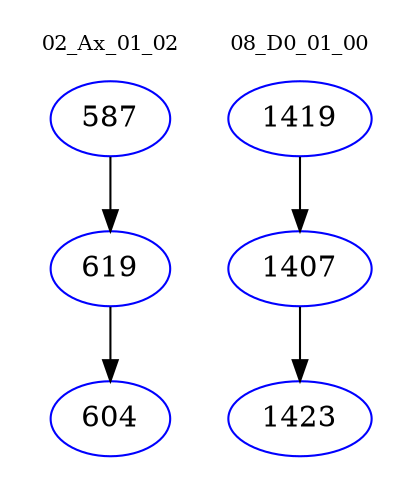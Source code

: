 digraph{
subgraph cluster_0 {
color = white
label = "02_Ax_01_02";
fontsize=10;
T0_587 [label="587", color="blue"]
T0_587 -> T0_619 [color="black"]
T0_619 [label="619", color="blue"]
T0_619 -> T0_604 [color="black"]
T0_604 [label="604", color="blue"]
}
subgraph cluster_1 {
color = white
label = "08_D0_01_00";
fontsize=10;
T1_1419 [label="1419", color="blue"]
T1_1419 -> T1_1407 [color="black"]
T1_1407 [label="1407", color="blue"]
T1_1407 -> T1_1423 [color="black"]
T1_1423 [label="1423", color="blue"]
}
}
